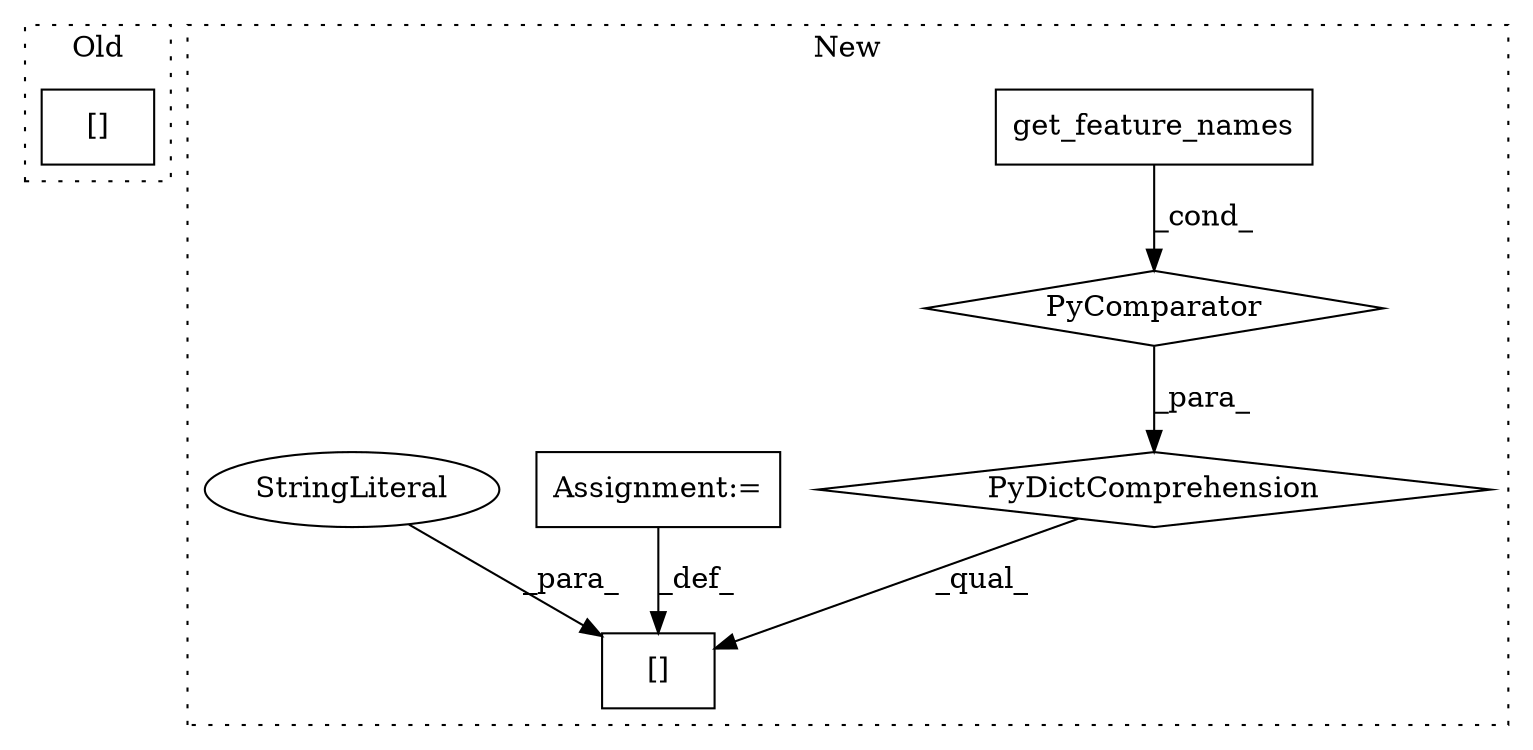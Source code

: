 digraph G {
subgraph cluster0 {
1 [label="[]" a="2" s="2488,2505" l="13,1" shape="box"];
label = "Old";
style="dotted";
}
subgraph cluster1 {
2 [label="get_feature_names" a="32" s="2348,2381" l="18,1" shape="box"];
3 [label="PyComparator" a="113" s="2338" l="53" shape="diamond"];
4 [label="PyDictComprehension" a="110" s="2253" l="146" shape="diamond"];
5 [label="[]" a="2" s="2399,2414" l="2,1" shape="box"];
6 [label="Assignment:=" a="7" s="2415" l="1" shape="box"];
7 [label="StringLiteral" a="45" s="2401" l="13" shape="ellipse"];
label = "New";
style="dotted";
}
2 -> 3 [label="_cond_"];
3 -> 4 [label="_para_"];
4 -> 5 [label="_qual_"];
6 -> 5 [label="_def_"];
7 -> 5 [label="_para_"];
}